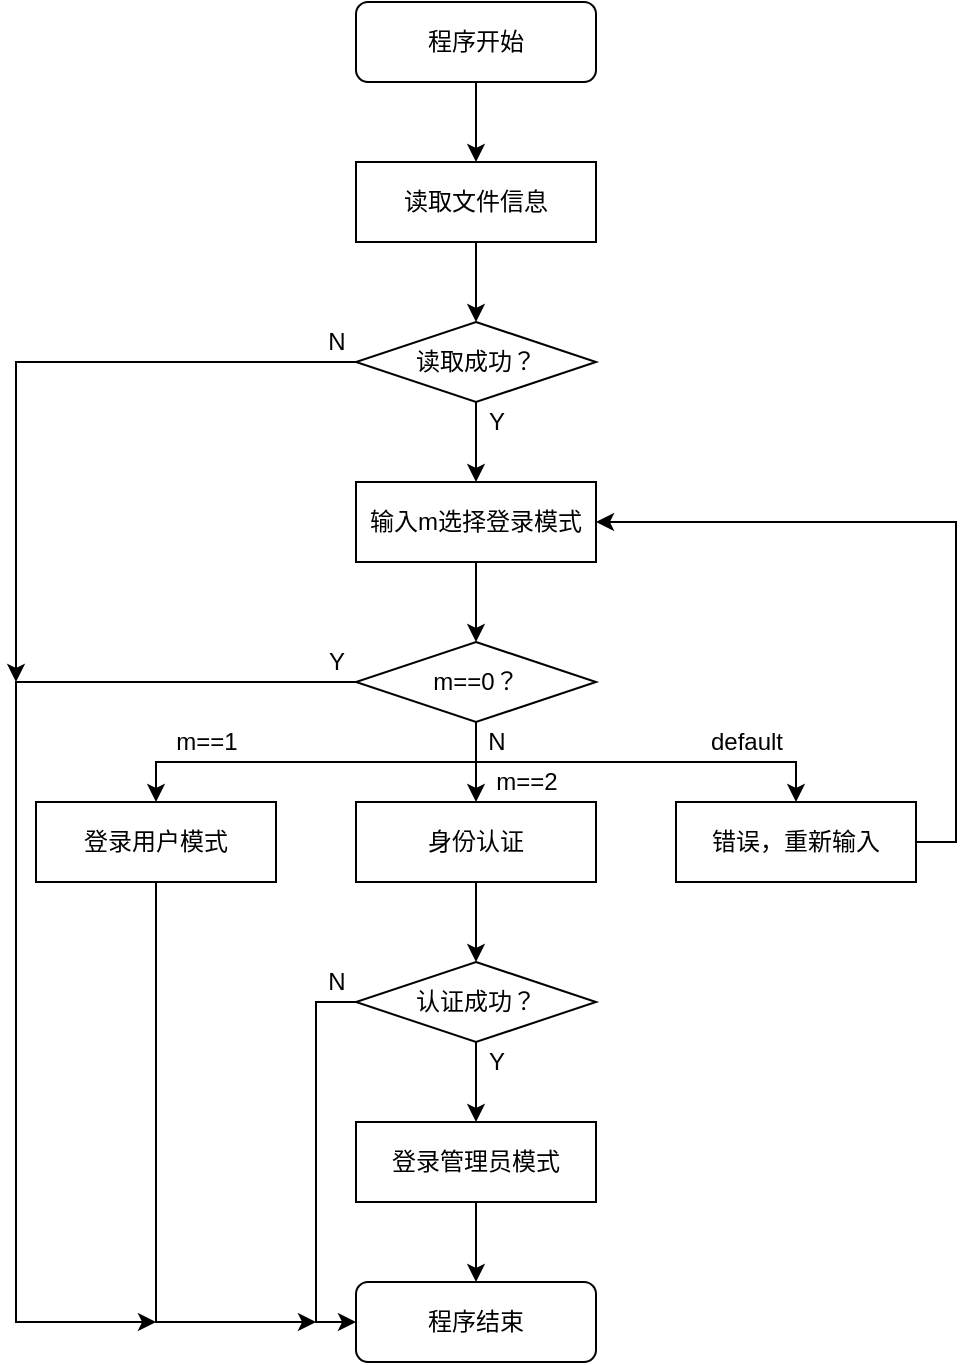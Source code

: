 <mxfile version="13.0.3" type="device"><diagram id="C5RBs43oDa-KdzZeNtuy" name="Page-1"><mxGraphModel dx="1346" dy="750" grid="1" gridSize="10" guides="1" tooltips="1" connect="1" arrows="1" fold="1" page="1" pageScale="1" pageWidth="827" pageHeight="1169" math="0" shadow="0"><root><mxCell id="WIyWlLk6GJQsqaUBKTNV-0"/><mxCell id="WIyWlLk6GJQsqaUBKTNV-1" parent="WIyWlLk6GJQsqaUBKTNV-0"/><mxCell id="K7L0o4gqSmnUYMZk6oPh-3" value="" style="edgeStyle=orthogonalEdgeStyle;rounded=0;orthogonalLoop=1;jettySize=auto;html=1;" edge="1" parent="WIyWlLk6GJQsqaUBKTNV-1" source="WIyWlLk6GJQsqaUBKTNV-3" target="K7L0o4gqSmnUYMZk6oPh-2"><mxGeometry relative="1" as="geometry"/></mxCell><mxCell id="WIyWlLk6GJQsqaUBKTNV-3" value="程序开始" style="rounded=1;whiteSpace=wrap;html=1;fontSize=12;glass=0;strokeWidth=1;shadow=0;" parent="WIyWlLk6GJQsqaUBKTNV-1" vertex="1"><mxGeometry x="280" y="80" width="120" height="40" as="geometry"/></mxCell><mxCell id="K7L0o4gqSmnUYMZk6oPh-5" value="" style="edgeStyle=orthogonalEdgeStyle;rounded=0;orthogonalLoop=1;jettySize=auto;html=1;" edge="1" parent="WIyWlLk6GJQsqaUBKTNV-1" source="K7L0o4gqSmnUYMZk6oPh-2"><mxGeometry relative="1" as="geometry"><mxPoint x="340" y="240" as="targetPoint"/></mxGeometry></mxCell><mxCell id="K7L0o4gqSmnUYMZk6oPh-2" value="读取文件信息" style="rounded=0;whiteSpace=wrap;html=1;" vertex="1" parent="WIyWlLk6GJQsqaUBKTNV-1"><mxGeometry x="280" y="160" width="120" height="40" as="geometry"/></mxCell><mxCell id="K7L0o4gqSmnUYMZk6oPh-8" value="" style="edgeStyle=orthogonalEdgeStyle;rounded=0;orthogonalLoop=1;jettySize=auto;html=1;" edge="1" parent="WIyWlLk6GJQsqaUBKTNV-1" source="K7L0o4gqSmnUYMZk6oPh-6"><mxGeometry relative="1" as="geometry"><mxPoint x="340" y="320" as="targetPoint"/></mxGeometry></mxCell><mxCell id="K7L0o4gqSmnUYMZk6oPh-10" value="" style="edgeStyle=orthogonalEdgeStyle;rounded=0;orthogonalLoop=1;jettySize=auto;html=1;" edge="1" parent="WIyWlLk6GJQsqaUBKTNV-1" source="K7L0o4gqSmnUYMZk6oPh-6"><mxGeometry relative="1" as="geometry"><mxPoint x="110" y="420" as="targetPoint"/><Array as="points"><mxPoint x="110" y="260"/></Array></mxGeometry></mxCell><mxCell id="K7L0o4gqSmnUYMZk6oPh-6" value="读取成功？" style="rhombus;whiteSpace=wrap;html=1;" vertex="1" parent="WIyWlLk6GJQsqaUBKTNV-1"><mxGeometry x="280" y="240" width="120" height="40" as="geometry"/></mxCell><mxCell id="K7L0o4gqSmnUYMZk6oPh-11" value="N" style="text;html=1;align=center;verticalAlign=middle;resizable=0;points=[];autosize=1;" vertex="1" parent="WIyWlLk6GJQsqaUBKTNV-1"><mxGeometry x="260" y="240" width="20" height="20" as="geometry"/></mxCell><mxCell id="K7L0o4gqSmnUYMZk6oPh-12" value="Y" style="text;html=1;align=center;verticalAlign=middle;resizable=0;points=[];autosize=1;" vertex="1" parent="WIyWlLk6GJQsqaUBKTNV-1"><mxGeometry x="340" y="280" width="20" height="20" as="geometry"/></mxCell><mxCell id="K7L0o4gqSmnUYMZk6oPh-15" value="" style="edgeStyle=orthogonalEdgeStyle;rounded=0;orthogonalLoop=1;jettySize=auto;html=1;" edge="1" parent="WIyWlLk6GJQsqaUBKTNV-1" source="K7L0o4gqSmnUYMZk6oPh-13"><mxGeometry relative="1" as="geometry"><mxPoint x="340" y="400" as="targetPoint"/></mxGeometry></mxCell><mxCell id="K7L0o4gqSmnUYMZk6oPh-13" value="输入m选择登录模式" style="rounded=0;whiteSpace=wrap;html=1;" vertex="1" parent="WIyWlLk6GJQsqaUBKTNV-1"><mxGeometry x="280" y="320" width="120" height="40" as="geometry"/></mxCell><mxCell id="K7L0o4gqSmnUYMZk6oPh-20" value="" style="edgeStyle=orthogonalEdgeStyle;rounded=0;orthogonalLoop=1;jettySize=auto;html=1;" edge="1" parent="WIyWlLk6GJQsqaUBKTNV-1" source="K7L0o4gqSmnUYMZk6oPh-18"><mxGeometry relative="1" as="geometry"><mxPoint x="340" y="480" as="targetPoint"/></mxGeometry></mxCell><mxCell id="K7L0o4gqSmnUYMZk6oPh-23" value="" style="edgeStyle=orthogonalEdgeStyle;rounded=0;orthogonalLoop=1;jettySize=auto;html=1;entryX=0.5;entryY=0;entryDx=0;entryDy=0;" edge="1" parent="WIyWlLk6GJQsqaUBKTNV-1" source="K7L0o4gqSmnUYMZk6oPh-18" target="K7L0o4gqSmnUYMZk6oPh-24"><mxGeometry relative="1" as="geometry"><mxPoint x="200" y="420" as="targetPoint"/><Array as="points"><mxPoint x="340" y="460"/><mxPoint x="180" y="460"/></Array></mxGeometry></mxCell><mxCell id="K7L0o4gqSmnUYMZk6oPh-26" value="" style="edgeStyle=orthogonalEdgeStyle;rounded=0;orthogonalLoop=1;jettySize=auto;html=1;" edge="1" parent="WIyWlLk6GJQsqaUBKTNV-1" source="K7L0o4gqSmnUYMZk6oPh-18"><mxGeometry relative="1" as="geometry"><mxPoint x="500" y="480" as="targetPoint"/><Array as="points"><mxPoint x="340" y="460"/><mxPoint x="500" y="460"/></Array></mxGeometry></mxCell><mxCell id="K7L0o4gqSmnUYMZk6oPh-34" value="" style="edgeStyle=orthogonalEdgeStyle;rounded=0;orthogonalLoop=1;jettySize=auto;html=1;" edge="1" parent="WIyWlLk6GJQsqaUBKTNV-1" source="K7L0o4gqSmnUYMZk6oPh-18"><mxGeometry relative="1" as="geometry"><mxPoint x="180" y="740" as="targetPoint"/><Array as="points"><mxPoint x="110" y="420"/><mxPoint x="110" y="740"/></Array></mxGeometry></mxCell><mxCell id="K7L0o4gqSmnUYMZk6oPh-18" value="m==0？" style="rhombus;whiteSpace=wrap;html=1;" vertex="1" parent="WIyWlLk6GJQsqaUBKTNV-1"><mxGeometry x="280" y="400" width="120" height="40" as="geometry"/></mxCell><mxCell id="K7L0o4gqSmnUYMZk6oPh-30" value="" style="edgeStyle=orthogonalEdgeStyle;rounded=0;orthogonalLoop=1;jettySize=auto;html=1;" edge="1" parent="WIyWlLk6GJQsqaUBKTNV-1" source="K7L0o4gqSmnUYMZk6oPh-21"><mxGeometry relative="1" as="geometry"><mxPoint x="340" y="560" as="targetPoint"/></mxGeometry></mxCell><mxCell id="K7L0o4gqSmnUYMZk6oPh-21" value="身份认证" style="rounded=0;whiteSpace=wrap;html=1;" vertex="1" parent="WIyWlLk6GJQsqaUBKTNV-1"><mxGeometry x="280" y="480" width="120" height="40" as="geometry"/></mxCell><mxCell id="K7L0o4gqSmnUYMZk6oPh-47" value="" style="edgeStyle=orthogonalEdgeStyle;rounded=0;orthogonalLoop=1;jettySize=auto;html=1;" edge="1" parent="WIyWlLk6GJQsqaUBKTNV-1" source="K7L0o4gqSmnUYMZk6oPh-24"><mxGeometry relative="1" as="geometry"><mxPoint x="260" y="740" as="targetPoint"/><Array as="points"><mxPoint x="180" y="740"/></Array></mxGeometry></mxCell><mxCell id="K7L0o4gqSmnUYMZk6oPh-24" value="登录用户模式" style="rounded=0;whiteSpace=wrap;html=1;" vertex="1" parent="WIyWlLk6GJQsqaUBKTNV-1"><mxGeometry x="120" y="480" width="120" height="40" as="geometry"/></mxCell><mxCell id="K7L0o4gqSmnUYMZk6oPh-28" style="edgeStyle=orthogonalEdgeStyle;rounded=0;orthogonalLoop=1;jettySize=auto;html=1;entryX=1;entryY=0.5;entryDx=0;entryDy=0;" edge="1" parent="WIyWlLk6GJQsqaUBKTNV-1" source="K7L0o4gqSmnUYMZk6oPh-27" target="K7L0o4gqSmnUYMZk6oPh-13"><mxGeometry relative="1" as="geometry"><Array as="points"><mxPoint x="580" y="500"/><mxPoint x="580" y="340"/></Array></mxGeometry></mxCell><mxCell id="K7L0o4gqSmnUYMZk6oPh-27" value="错误，重新输入" style="rounded=0;whiteSpace=wrap;html=1;" vertex="1" parent="WIyWlLk6GJQsqaUBKTNV-1"><mxGeometry x="440" y="480" width="120" height="40" as="geometry"/></mxCell><mxCell id="K7L0o4gqSmnUYMZk6oPh-37" value="" style="edgeStyle=orthogonalEdgeStyle;rounded=0;orthogonalLoop=1;jettySize=auto;html=1;" edge="1" parent="WIyWlLk6GJQsqaUBKTNV-1" source="K7L0o4gqSmnUYMZk6oPh-31"><mxGeometry relative="1" as="geometry"><mxPoint x="340" y="640" as="targetPoint"/></mxGeometry></mxCell><mxCell id="K7L0o4gqSmnUYMZk6oPh-41" value="" style="edgeStyle=orthogonalEdgeStyle;rounded=0;orthogonalLoop=1;jettySize=auto;html=1;entryX=0;entryY=0.5;entryDx=0;entryDy=0;" edge="1" parent="WIyWlLk6GJQsqaUBKTNV-1" source="K7L0o4gqSmnUYMZk6oPh-31" target="K7L0o4gqSmnUYMZk6oPh-45"><mxGeometry relative="1" as="geometry"><mxPoint x="200" y="580" as="targetPoint"/><Array as="points"><mxPoint x="260" y="580"/><mxPoint x="260" y="740"/></Array></mxGeometry></mxCell><mxCell id="K7L0o4gqSmnUYMZk6oPh-31" value="认证成功？" style="rhombus;whiteSpace=wrap;html=1;" vertex="1" parent="WIyWlLk6GJQsqaUBKTNV-1"><mxGeometry x="280" y="560" width="120" height="40" as="geometry"/></mxCell><mxCell id="K7L0o4gqSmnUYMZk6oPh-32" value="N" style="text;html=1;align=center;verticalAlign=middle;resizable=0;points=[];autosize=1;" vertex="1" parent="WIyWlLk6GJQsqaUBKTNV-1"><mxGeometry x="340" y="440" width="20" height="20" as="geometry"/></mxCell><mxCell id="K7L0o4gqSmnUYMZk6oPh-35" value="Y" style="text;html=1;align=center;verticalAlign=middle;resizable=0;points=[];autosize=1;" vertex="1" parent="WIyWlLk6GJQsqaUBKTNV-1"><mxGeometry x="260" y="400" width="20" height="20" as="geometry"/></mxCell><mxCell id="K7L0o4gqSmnUYMZk6oPh-44" value="" style="edgeStyle=orthogonalEdgeStyle;rounded=0;orthogonalLoop=1;jettySize=auto;html=1;" edge="1" parent="WIyWlLk6GJQsqaUBKTNV-1" source="K7L0o4gqSmnUYMZk6oPh-38"><mxGeometry relative="1" as="geometry"><mxPoint x="340" y="720" as="targetPoint"/></mxGeometry></mxCell><mxCell id="K7L0o4gqSmnUYMZk6oPh-38" value="登录管理员模式" style="rounded=0;whiteSpace=wrap;html=1;" vertex="1" parent="WIyWlLk6GJQsqaUBKTNV-1"><mxGeometry x="280" y="640" width="120" height="40" as="geometry"/></mxCell><mxCell id="K7L0o4gqSmnUYMZk6oPh-39" value="Y" style="text;html=1;align=center;verticalAlign=middle;resizable=0;points=[];autosize=1;" vertex="1" parent="WIyWlLk6GJQsqaUBKTNV-1"><mxGeometry x="340" y="600" width="20" height="20" as="geometry"/></mxCell><mxCell id="K7L0o4gqSmnUYMZk6oPh-42" value="N" style="text;html=1;align=center;verticalAlign=middle;resizable=0;points=[];autosize=1;" vertex="1" parent="WIyWlLk6GJQsqaUBKTNV-1"><mxGeometry x="260" y="560" width="20" height="20" as="geometry"/></mxCell><mxCell id="K7L0o4gqSmnUYMZk6oPh-45" value="程序结束" style="rounded=1;whiteSpace=wrap;html=1;fontSize=12;glass=0;strokeWidth=1;shadow=0;" vertex="1" parent="WIyWlLk6GJQsqaUBKTNV-1"><mxGeometry x="280" y="720" width="120" height="40" as="geometry"/></mxCell><mxCell id="K7L0o4gqSmnUYMZk6oPh-48" value="m==1" style="text;html=1;align=center;verticalAlign=middle;resizable=0;points=[];autosize=1;" vertex="1" parent="WIyWlLk6GJQsqaUBKTNV-1"><mxGeometry x="180" y="440" width="50" height="20" as="geometry"/></mxCell><mxCell id="K7L0o4gqSmnUYMZk6oPh-49" value="m==2" style="text;html=1;align=center;verticalAlign=middle;resizable=0;points=[];autosize=1;" vertex="1" parent="WIyWlLk6GJQsqaUBKTNV-1"><mxGeometry x="340" y="460" width="50" height="20" as="geometry"/></mxCell><mxCell id="K7L0o4gqSmnUYMZk6oPh-50" value="default" style="text;html=1;align=center;verticalAlign=middle;resizable=0;points=[];autosize=1;" vertex="1" parent="WIyWlLk6GJQsqaUBKTNV-1"><mxGeometry x="450" y="440" width="50" height="20" as="geometry"/></mxCell></root></mxGraphModel></diagram></mxfile>